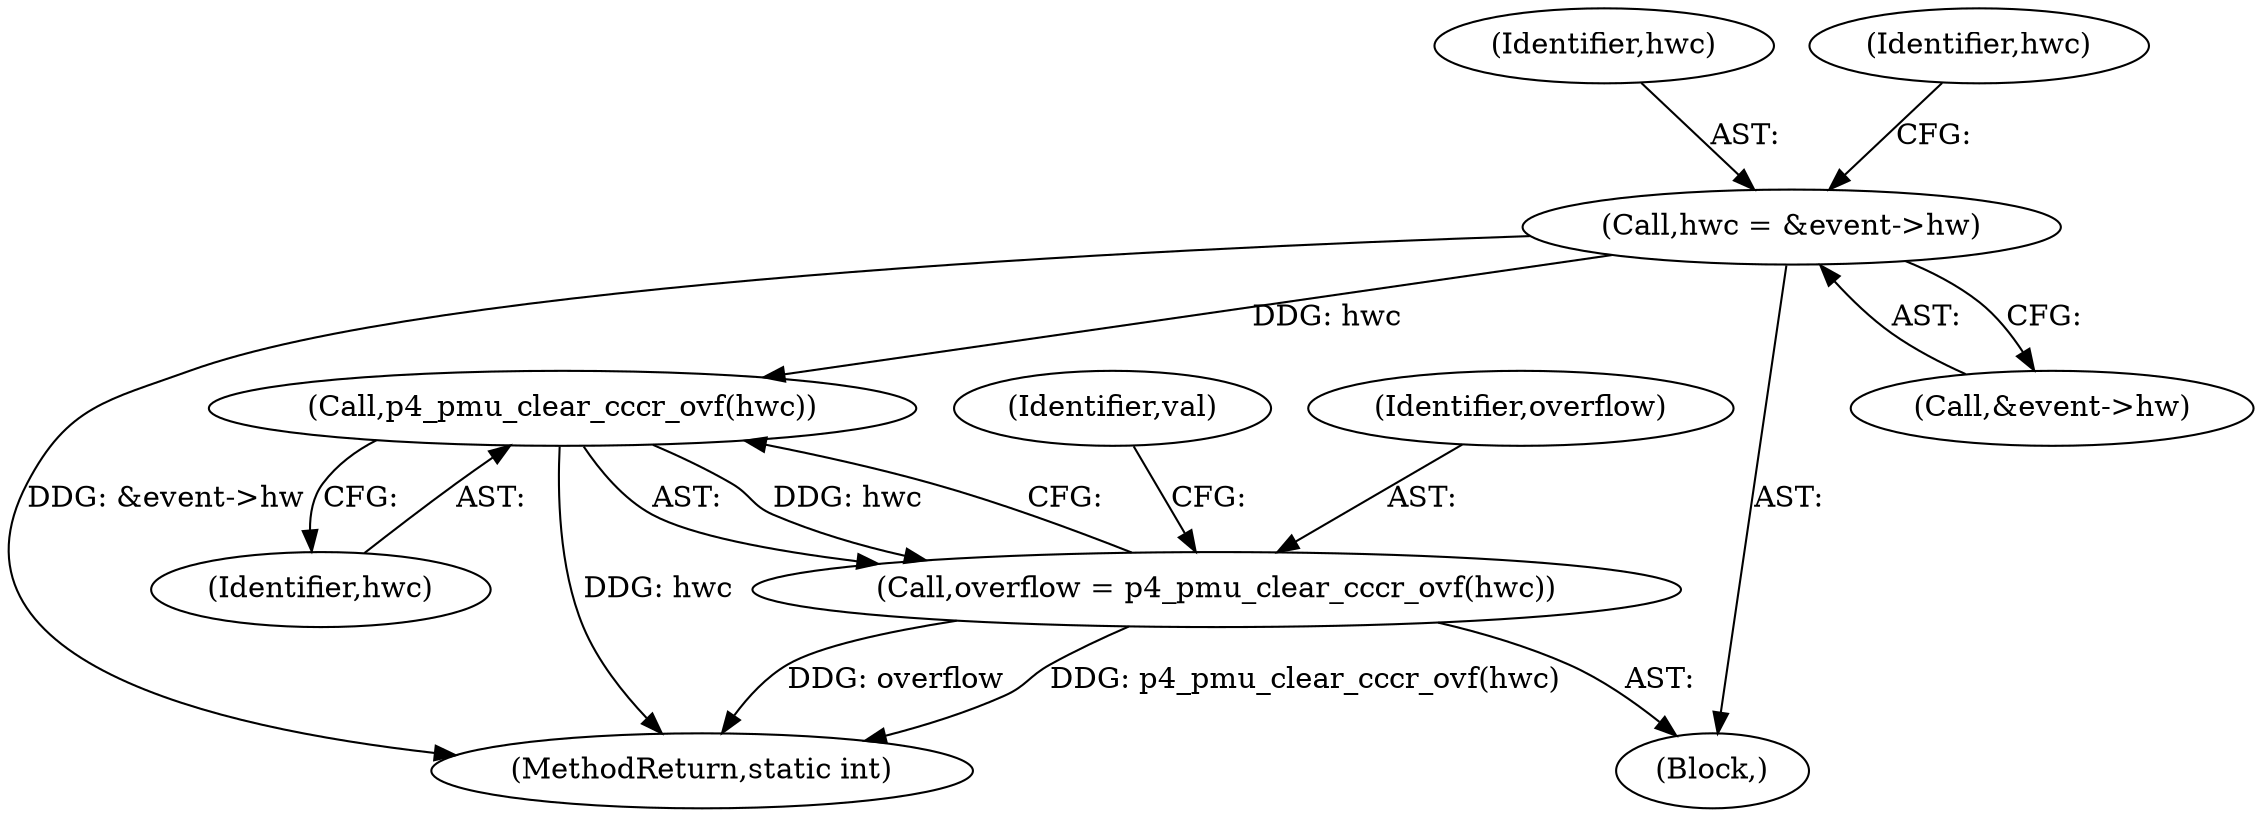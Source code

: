 digraph "0_linux_a8b0ca17b80e92faab46ee7179ba9e99ccb61233_49@pointer" {
"1000163" [label="(Call,hwc = &event->hw)"];
"1000177" [label="(Call,p4_pmu_clear_cccr_ovf(hwc))"];
"1000175" [label="(Call,overflow = p4_pmu_clear_cccr_ovf(hwc))"];
"1000164" [label="(Identifier,hwc)"];
"1000175" [label="(Call,overflow = p4_pmu_clear_cccr_ovf(hwc))"];
"1000220" [label="(MethodReturn,static int)"];
"1000178" [label="(Identifier,hwc)"];
"1000137" [label="(Block,)"];
"1000180" [label="(Identifier,val)"];
"1000165" [label="(Call,&event->hw)"];
"1000176" [label="(Identifier,overflow)"];
"1000172" [label="(Identifier,hwc)"];
"1000177" [label="(Call,p4_pmu_clear_cccr_ovf(hwc))"];
"1000163" [label="(Call,hwc = &event->hw)"];
"1000163" -> "1000137"  [label="AST: "];
"1000163" -> "1000165"  [label="CFG: "];
"1000164" -> "1000163"  [label="AST: "];
"1000165" -> "1000163"  [label="AST: "];
"1000172" -> "1000163"  [label="CFG: "];
"1000163" -> "1000220"  [label="DDG: &event->hw"];
"1000163" -> "1000177"  [label="DDG: hwc"];
"1000177" -> "1000175"  [label="AST: "];
"1000177" -> "1000178"  [label="CFG: "];
"1000178" -> "1000177"  [label="AST: "];
"1000175" -> "1000177"  [label="CFG: "];
"1000177" -> "1000220"  [label="DDG: hwc"];
"1000177" -> "1000175"  [label="DDG: hwc"];
"1000175" -> "1000137"  [label="AST: "];
"1000176" -> "1000175"  [label="AST: "];
"1000180" -> "1000175"  [label="CFG: "];
"1000175" -> "1000220"  [label="DDG: overflow"];
"1000175" -> "1000220"  [label="DDG: p4_pmu_clear_cccr_ovf(hwc)"];
}
